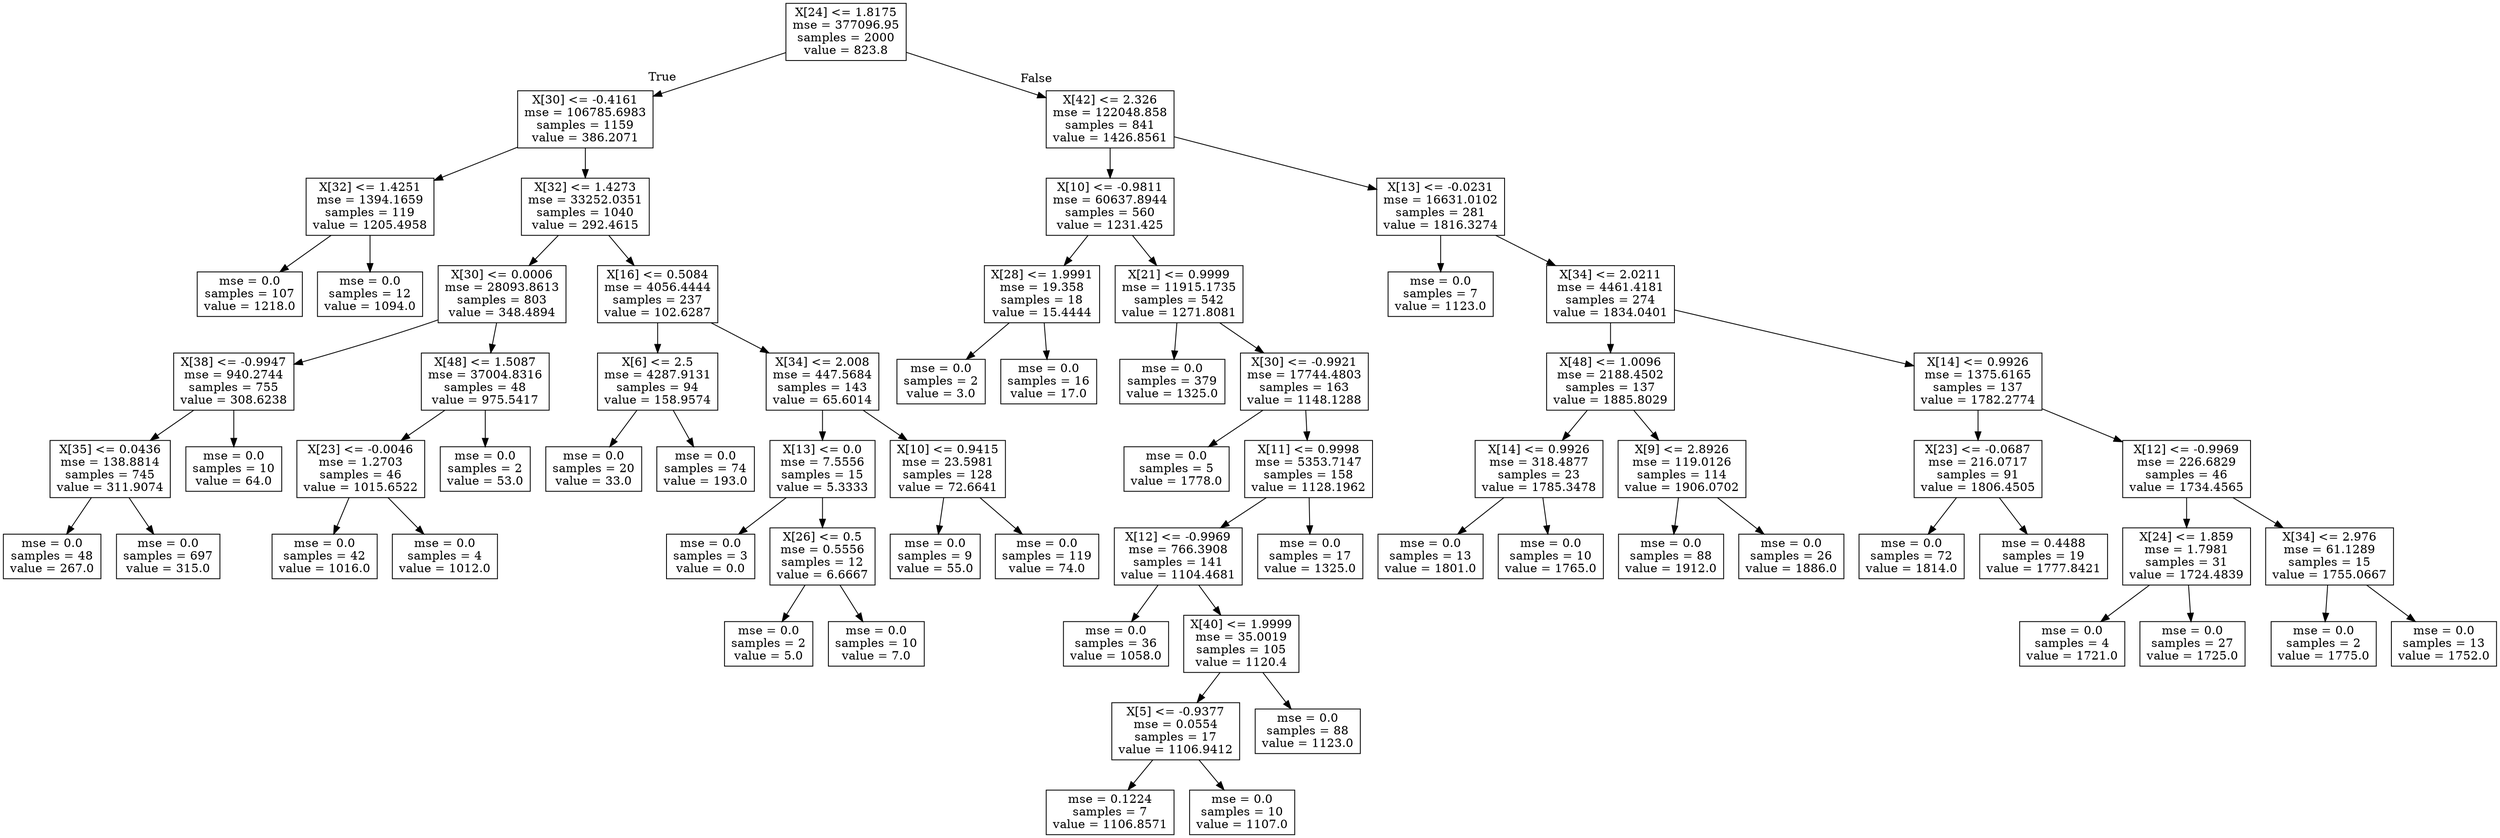 digraph Tree {
node [shape=box] ;
0 [label="X[24] <= 1.8175\nmse = 377096.95\nsamples = 2000\nvalue = 823.8"] ;
1 [label="X[30] <= -0.4161\nmse = 106785.6983\nsamples = 1159\nvalue = 386.2071"] ;
0 -> 1 [labeldistance=2.5, labelangle=45, headlabel="True"] ;
2 [label="X[32] <= 1.4251\nmse = 1394.1659\nsamples = 119\nvalue = 1205.4958"] ;
1 -> 2 ;
3 [label="mse = 0.0\nsamples = 107\nvalue = 1218.0"] ;
2 -> 3 ;
4 [label="mse = 0.0\nsamples = 12\nvalue = 1094.0"] ;
2 -> 4 ;
5 [label="X[32] <= 1.4273\nmse = 33252.0351\nsamples = 1040\nvalue = 292.4615"] ;
1 -> 5 ;
6 [label="X[30] <= 0.0006\nmse = 28093.8613\nsamples = 803\nvalue = 348.4894"] ;
5 -> 6 ;
7 [label="X[38] <= -0.9947\nmse = 940.2744\nsamples = 755\nvalue = 308.6238"] ;
6 -> 7 ;
8 [label="X[35] <= 0.0436\nmse = 138.8814\nsamples = 745\nvalue = 311.9074"] ;
7 -> 8 ;
9 [label="mse = 0.0\nsamples = 48\nvalue = 267.0"] ;
8 -> 9 ;
10 [label="mse = 0.0\nsamples = 697\nvalue = 315.0"] ;
8 -> 10 ;
11 [label="mse = 0.0\nsamples = 10\nvalue = 64.0"] ;
7 -> 11 ;
12 [label="X[48] <= 1.5087\nmse = 37004.8316\nsamples = 48\nvalue = 975.5417"] ;
6 -> 12 ;
13 [label="X[23] <= -0.0046\nmse = 1.2703\nsamples = 46\nvalue = 1015.6522"] ;
12 -> 13 ;
14 [label="mse = 0.0\nsamples = 42\nvalue = 1016.0"] ;
13 -> 14 ;
15 [label="mse = 0.0\nsamples = 4\nvalue = 1012.0"] ;
13 -> 15 ;
16 [label="mse = 0.0\nsamples = 2\nvalue = 53.0"] ;
12 -> 16 ;
17 [label="X[16] <= 0.5084\nmse = 4056.4444\nsamples = 237\nvalue = 102.6287"] ;
5 -> 17 ;
18 [label="X[6] <= 2.5\nmse = 4287.9131\nsamples = 94\nvalue = 158.9574"] ;
17 -> 18 ;
19 [label="mse = 0.0\nsamples = 20\nvalue = 33.0"] ;
18 -> 19 ;
20 [label="mse = 0.0\nsamples = 74\nvalue = 193.0"] ;
18 -> 20 ;
21 [label="X[34] <= 2.008\nmse = 447.5684\nsamples = 143\nvalue = 65.6014"] ;
17 -> 21 ;
22 [label="X[13] <= 0.0\nmse = 7.5556\nsamples = 15\nvalue = 5.3333"] ;
21 -> 22 ;
23 [label="mse = 0.0\nsamples = 3\nvalue = 0.0"] ;
22 -> 23 ;
24 [label="X[26] <= 0.5\nmse = 0.5556\nsamples = 12\nvalue = 6.6667"] ;
22 -> 24 ;
25 [label="mse = 0.0\nsamples = 2\nvalue = 5.0"] ;
24 -> 25 ;
26 [label="mse = 0.0\nsamples = 10\nvalue = 7.0"] ;
24 -> 26 ;
27 [label="X[10] <= 0.9415\nmse = 23.5981\nsamples = 128\nvalue = 72.6641"] ;
21 -> 27 ;
28 [label="mse = 0.0\nsamples = 9\nvalue = 55.0"] ;
27 -> 28 ;
29 [label="mse = 0.0\nsamples = 119\nvalue = 74.0"] ;
27 -> 29 ;
30 [label="X[42] <= 2.326\nmse = 122048.858\nsamples = 841\nvalue = 1426.8561"] ;
0 -> 30 [labeldistance=2.5, labelangle=-45, headlabel="False"] ;
31 [label="X[10] <= -0.9811\nmse = 60637.8944\nsamples = 560\nvalue = 1231.425"] ;
30 -> 31 ;
32 [label="X[28] <= 1.9991\nmse = 19.358\nsamples = 18\nvalue = 15.4444"] ;
31 -> 32 ;
33 [label="mse = 0.0\nsamples = 2\nvalue = 3.0"] ;
32 -> 33 ;
34 [label="mse = 0.0\nsamples = 16\nvalue = 17.0"] ;
32 -> 34 ;
35 [label="X[21] <= 0.9999\nmse = 11915.1735\nsamples = 542\nvalue = 1271.8081"] ;
31 -> 35 ;
36 [label="mse = 0.0\nsamples = 379\nvalue = 1325.0"] ;
35 -> 36 ;
37 [label="X[30] <= -0.9921\nmse = 17744.4803\nsamples = 163\nvalue = 1148.1288"] ;
35 -> 37 ;
38 [label="mse = 0.0\nsamples = 5\nvalue = 1778.0"] ;
37 -> 38 ;
39 [label="X[11] <= 0.9998\nmse = 5353.7147\nsamples = 158\nvalue = 1128.1962"] ;
37 -> 39 ;
40 [label="X[12] <= -0.9969\nmse = 766.3908\nsamples = 141\nvalue = 1104.4681"] ;
39 -> 40 ;
41 [label="mse = 0.0\nsamples = 36\nvalue = 1058.0"] ;
40 -> 41 ;
42 [label="X[40] <= 1.9999\nmse = 35.0019\nsamples = 105\nvalue = 1120.4"] ;
40 -> 42 ;
43 [label="X[5] <= -0.9377\nmse = 0.0554\nsamples = 17\nvalue = 1106.9412"] ;
42 -> 43 ;
44 [label="mse = 0.1224\nsamples = 7\nvalue = 1106.8571"] ;
43 -> 44 ;
45 [label="mse = 0.0\nsamples = 10\nvalue = 1107.0"] ;
43 -> 45 ;
46 [label="mse = 0.0\nsamples = 88\nvalue = 1123.0"] ;
42 -> 46 ;
47 [label="mse = 0.0\nsamples = 17\nvalue = 1325.0"] ;
39 -> 47 ;
48 [label="X[13] <= -0.0231\nmse = 16631.0102\nsamples = 281\nvalue = 1816.3274"] ;
30 -> 48 ;
49 [label="mse = 0.0\nsamples = 7\nvalue = 1123.0"] ;
48 -> 49 ;
50 [label="X[34] <= 2.0211\nmse = 4461.4181\nsamples = 274\nvalue = 1834.0401"] ;
48 -> 50 ;
51 [label="X[48] <= 1.0096\nmse = 2188.4502\nsamples = 137\nvalue = 1885.8029"] ;
50 -> 51 ;
52 [label="X[14] <= 0.9926\nmse = 318.4877\nsamples = 23\nvalue = 1785.3478"] ;
51 -> 52 ;
53 [label="mse = 0.0\nsamples = 13\nvalue = 1801.0"] ;
52 -> 53 ;
54 [label="mse = 0.0\nsamples = 10\nvalue = 1765.0"] ;
52 -> 54 ;
55 [label="X[9] <= 2.8926\nmse = 119.0126\nsamples = 114\nvalue = 1906.0702"] ;
51 -> 55 ;
56 [label="mse = 0.0\nsamples = 88\nvalue = 1912.0"] ;
55 -> 56 ;
57 [label="mse = 0.0\nsamples = 26\nvalue = 1886.0"] ;
55 -> 57 ;
58 [label="X[14] <= 0.9926\nmse = 1375.6165\nsamples = 137\nvalue = 1782.2774"] ;
50 -> 58 ;
59 [label="X[23] <= -0.0687\nmse = 216.0717\nsamples = 91\nvalue = 1806.4505"] ;
58 -> 59 ;
60 [label="mse = 0.0\nsamples = 72\nvalue = 1814.0"] ;
59 -> 60 ;
61 [label="mse = 0.4488\nsamples = 19\nvalue = 1777.8421"] ;
59 -> 61 ;
62 [label="X[12] <= -0.9969\nmse = 226.6829\nsamples = 46\nvalue = 1734.4565"] ;
58 -> 62 ;
63 [label="X[24] <= 1.859\nmse = 1.7981\nsamples = 31\nvalue = 1724.4839"] ;
62 -> 63 ;
64 [label="mse = 0.0\nsamples = 4\nvalue = 1721.0"] ;
63 -> 64 ;
65 [label="mse = 0.0\nsamples = 27\nvalue = 1725.0"] ;
63 -> 65 ;
66 [label="X[34] <= 2.976\nmse = 61.1289\nsamples = 15\nvalue = 1755.0667"] ;
62 -> 66 ;
67 [label="mse = 0.0\nsamples = 2\nvalue = 1775.0"] ;
66 -> 67 ;
68 [label="mse = 0.0\nsamples = 13\nvalue = 1752.0"] ;
66 -> 68 ;
}